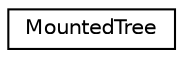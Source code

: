 digraph "Graphical Class Hierarchy"
{
 // LATEX_PDF_SIZE
  edge [fontname="Helvetica",fontsize="10",labelfontname="Helvetica",labelfontsize="10"];
  node [fontname="Helvetica",fontsize="10",shape=record];
  rankdir="LR";
  Node0 [label="MountedTree",height=0.2,width=0.4,color="black", fillcolor="white", style="filled",URL="$classMountedTree.html",tooltip="A mounted tree, which can be stored on a tree node to indicate that parts of its content are represen..."];
}
